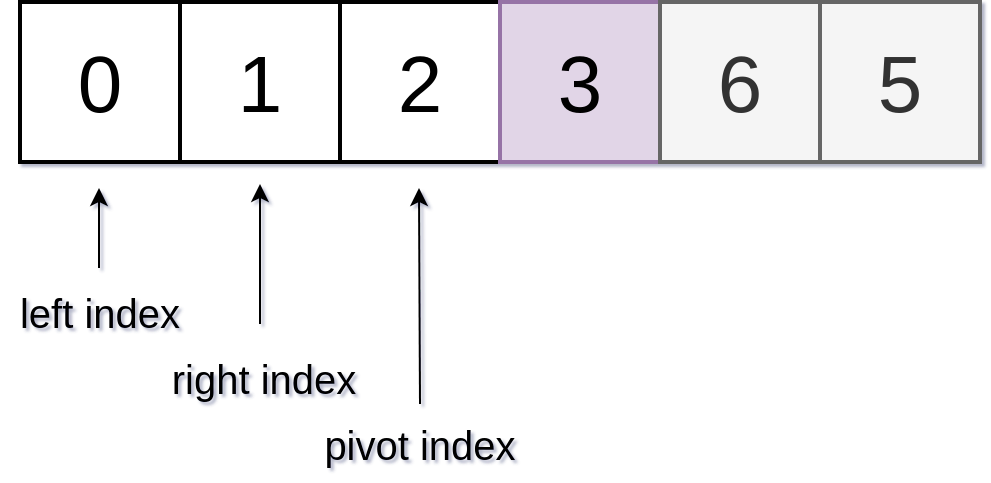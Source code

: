 <mxfile version="21.2.8" type="device" pages="9">
  <diagram name="Page-1" id="-rDg5QQmsPyUOmkQ-tvM">
    <mxGraphModel dx="1221" dy="725" grid="0" gridSize="10" guides="1" tooltips="1" connect="1" arrows="1" fold="1" page="0" pageScale="1" pageWidth="827" pageHeight="1169" background="#ffffff" math="0" shadow="1">
      <root>
        <mxCell id="0" />
        <mxCell id="1" parent="0" />
        <mxCell id="SQr2vhlfjh-zUIq2BoOA-1" value="&lt;font style=&quot;font-size: 40px;&quot;&gt;0&lt;/font&gt;" style="whiteSpace=wrap;html=1;aspect=fixed;strokeWidth=2;" vertex="1" parent="1">
          <mxGeometry x="160" y="40" width="80" height="80" as="geometry" />
        </mxCell>
        <mxCell id="SQr2vhlfjh-zUIq2BoOA-2" value="&lt;font style=&quot;font-size: 40px;&quot;&gt;1&lt;/font&gt;" style="whiteSpace=wrap;html=1;aspect=fixed;strokeWidth=2;" vertex="1" parent="1">
          <mxGeometry x="240" y="40" width="80" height="80" as="geometry" />
        </mxCell>
        <mxCell id="SQr2vhlfjh-zUIq2BoOA-3" value="&lt;font style=&quot;font-size: 40px;&quot;&gt;2&lt;/font&gt;" style="whiteSpace=wrap;html=1;aspect=fixed;strokeWidth=2;" vertex="1" parent="1">
          <mxGeometry x="320" y="40" width="80" height="80" as="geometry" />
        </mxCell>
        <mxCell id="SQr2vhlfjh-zUIq2BoOA-4" value="&lt;font style=&quot;font-size: 40px;&quot;&gt;3&lt;/font&gt;" style="whiteSpace=wrap;html=1;aspect=fixed;strokeWidth=2;fillColor=#e1d5e7;strokeColor=#9673a6;" vertex="1" parent="1">
          <mxGeometry x="400" y="40" width="80" height="80" as="geometry" />
        </mxCell>
        <mxCell id="SQr2vhlfjh-zUIq2BoOA-5" value="&lt;font style=&quot;font-size: 40px;&quot;&gt;6&lt;/font&gt;" style="whiteSpace=wrap;html=1;aspect=fixed;strokeWidth=2;fillColor=#f5f5f5;fontColor=#333333;strokeColor=#666666;" vertex="1" parent="1">
          <mxGeometry x="480" y="40" width="80" height="80" as="geometry" />
        </mxCell>
        <mxCell id="SQr2vhlfjh-zUIq2BoOA-7" value="" style="endArrow=classic;html=1;rounded=0;strokeColor=#000000;" edge="1" parent="1">
          <mxGeometry width="50" height="50" relative="1" as="geometry">
            <mxPoint x="199.5" y="173" as="sourcePoint" />
            <mxPoint x="199.5" y="133" as="targetPoint" />
          </mxGeometry>
        </mxCell>
        <mxCell id="SQr2vhlfjh-zUIq2BoOA-8" value="&lt;font style=&quot;font-size: 20px;&quot;&gt;left index&lt;/font&gt;" style="text;html=1;strokeColor=none;fillColor=none;align=center;verticalAlign=middle;whiteSpace=wrap;rounded=0;strokeWidth=0;" vertex="1" parent="1">
          <mxGeometry x="150" y="180" width="100" height="30" as="geometry" />
        </mxCell>
        <mxCell id="SQr2vhlfjh-zUIq2BoOA-15" value="&lt;font style=&quot;font-size: 40px;&quot;&gt;5&lt;/font&gt;" style="whiteSpace=wrap;html=1;aspect=fixed;strokeWidth=2;fillColor=#f5f5f5;fontColor=#333333;strokeColor=#666666;" vertex="1" parent="1">
          <mxGeometry x="560" y="40" width="80" height="80" as="geometry" />
        </mxCell>
        <mxCell id="SQr2vhlfjh-zUIq2BoOA-18" value="" style="endArrow=classic;html=1;rounded=0;strokeColor=#000000;" edge="1" parent="1">
          <mxGeometry width="50" height="50" relative="1" as="geometry">
            <mxPoint x="360" y="241" as="sourcePoint" />
            <mxPoint x="359.5" y="133" as="targetPoint" />
          </mxGeometry>
        </mxCell>
        <mxCell id="SQr2vhlfjh-zUIq2BoOA-19" value="&lt;font style=&quot;font-size: 20px;&quot;&gt;pivot index&lt;/font&gt;" style="text;html=1;strokeColor=none;fillColor=none;align=center;verticalAlign=middle;whiteSpace=wrap;rounded=0;strokeWidth=0;" vertex="1" parent="1">
          <mxGeometry x="310" y="246" width="100" height="30" as="geometry" />
        </mxCell>
        <mxCell id="SQr2vhlfjh-zUIq2BoOA-20" value="" style="endArrow=classic;html=1;rounded=0;strokeColor=#000000;" edge="1" parent="1">
          <mxGeometry width="50" height="50" relative="1" as="geometry">
            <mxPoint x="280" y="201" as="sourcePoint" />
            <mxPoint x="280" y="131" as="targetPoint" />
          </mxGeometry>
        </mxCell>
        <mxCell id="SQr2vhlfjh-zUIq2BoOA-21" value="&lt;font style=&quot;font-size: 20px;&quot;&gt;right index&lt;/font&gt;" style="text;html=1;strokeColor=none;fillColor=none;align=center;verticalAlign=middle;whiteSpace=wrap;rounded=0;strokeWidth=0;" vertex="1" parent="1">
          <mxGeometry x="232" y="213" width="100" height="30" as="geometry" />
        </mxCell>
      </root>
    </mxGraphModel>
  </diagram>
  <diagram id="9xmVzFEmIpRb8Fu-5laX" name="Page-2">
    <mxGraphModel dx="821" dy="725" grid="0" gridSize="10" guides="1" tooltips="1" connect="1" arrows="1" fold="1" page="0" pageScale="1" pageWidth="827" pageHeight="1169" math="0" shadow="0">
      <root>
        <mxCell id="0" />
        <mxCell id="1" parent="0" />
        <mxCell id="1CfiziOxMAKr9xstee6A-1" value="&lt;font style=&quot;font-size: 40px;&quot;&gt;0&lt;/font&gt;" style="whiteSpace=wrap;html=1;aspect=fixed;strokeWidth=2;" vertex="1" parent="1">
          <mxGeometry x="551" y="329" width="80" height="80" as="geometry" />
        </mxCell>
        <mxCell id="1CfiziOxMAKr9xstee6A-2" value="&lt;font style=&quot;font-size: 40px;&quot;&gt;1&lt;/font&gt;" style="whiteSpace=wrap;html=1;aspect=fixed;strokeWidth=2;" vertex="1" parent="1">
          <mxGeometry x="631" y="329" width="80" height="80" as="geometry" />
        </mxCell>
        <mxCell id="1CfiziOxMAKr9xstee6A-3" value="&lt;font style=&quot;font-size: 40px;&quot;&gt;2&lt;/font&gt;" style="whiteSpace=wrap;html=1;aspect=fixed;strokeWidth=2;" vertex="1" parent="1">
          <mxGeometry x="711" y="329" width="80" height="80" as="geometry" />
        </mxCell>
        <mxCell id="1CfiziOxMAKr9xstee6A-4" value="&lt;font style=&quot;font-size: 40px;&quot;&gt;3&lt;/font&gt;" style="whiteSpace=wrap;html=1;aspect=fixed;strokeWidth=2;fillColor=#e1d5e7;strokeColor=#9673a6;" vertex="1" parent="1">
          <mxGeometry x="791" y="329" width="80" height="80" as="geometry" />
        </mxCell>
        <mxCell id="1CfiziOxMAKr9xstee6A-5" value="&lt;font style=&quot;font-size: 40px;&quot;&gt;6&lt;/font&gt;" style="whiteSpace=wrap;html=1;aspect=fixed;strokeWidth=2;fillColor=#f5f5f5;fontColor=#333333;strokeColor=#666666;" vertex="1" parent="1">
          <mxGeometry x="871" y="329" width="80" height="80" as="geometry" />
        </mxCell>
        <mxCell id="1CfiziOxMAKr9xstee6A-6" value="" style="endArrow=classic;html=1;rounded=0;strokeColor=#000000;" edge="1" parent="1">
          <mxGeometry width="50" height="50" relative="1" as="geometry">
            <mxPoint x="647" y="459" as="sourcePoint" />
            <mxPoint x="647" y="419" as="targetPoint" />
          </mxGeometry>
        </mxCell>
        <mxCell id="1CfiziOxMAKr9xstee6A-7" value="&lt;font style=&quot;font-size: 20px;&quot;&gt;left index&lt;/font&gt;" style="text;html=1;strokeColor=none;fillColor=none;align=center;verticalAlign=middle;whiteSpace=wrap;rounded=0;strokeWidth=0;" vertex="1" parent="1">
          <mxGeometry x="596" y="466" width="100" height="30" as="geometry" />
        </mxCell>
        <mxCell id="1CfiziOxMAKr9xstee6A-8" value="&lt;font style=&quot;font-size: 40px;&quot;&gt;5&lt;/font&gt;" style="whiteSpace=wrap;html=1;aspect=fixed;strokeWidth=2;fillColor=#f5f5f5;fontColor=#333333;strokeColor=#666666;" vertex="1" parent="1">
          <mxGeometry x="951" y="329" width="80" height="80" as="geometry" />
        </mxCell>
        <mxCell id="1CfiziOxMAKr9xstee6A-9" value="" style="endArrow=classic;html=1;rounded=0;strokeColor=#000000;" edge="1" parent="1">
          <mxGeometry width="50" height="50" relative="1" as="geometry">
            <mxPoint x="751" y="530" as="sourcePoint" />
            <mxPoint x="750.5" y="422" as="targetPoint" />
          </mxGeometry>
        </mxCell>
        <mxCell id="1CfiziOxMAKr9xstee6A-10" value="&lt;font style=&quot;font-size: 20px;&quot;&gt;pivot index&lt;/font&gt;" style="text;html=1;strokeColor=none;fillColor=none;align=center;verticalAlign=middle;whiteSpace=wrap;rounded=0;strokeWidth=0;" vertex="1" parent="1">
          <mxGeometry x="701" y="535" width="100" height="30" as="geometry" />
        </mxCell>
        <mxCell id="1CfiziOxMAKr9xstee6A-11" value="" style="endArrow=classic;html=1;rounded=0;strokeColor=#000000;" edge="1" parent="1">
          <mxGeometry width="50" height="50" relative="1" as="geometry">
            <mxPoint x="697" y="488" as="sourcePoint" />
            <mxPoint x="697" y="418" as="targetPoint" />
          </mxGeometry>
        </mxCell>
        <mxCell id="1CfiziOxMAKr9xstee6A-12" value="&lt;font style=&quot;font-size: 20px;&quot;&gt;right index&lt;/font&gt;" style="text;html=1;strokeColor=none;fillColor=none;align=center;verticalAlign=middle;whiteSpace=wrap;rounded=0;strokeWidth=0;" vertex="1" parent="1">
          <mxGeometry x="652" y="496" width="100" height="30" as="geometry" />
        </mxCell>
      </root>
    </mxGraphModel>
  </diagram>
  <diagram name="Page-3" id="zFsXbmfDm2ugLCHJMSu0">
    <mxGraphModel dx="821" dy="725" grid="0" gridSize="10" guides="1" tooltips="1" connect="1" arrows="1" fold="1" page="0" pageScale="1" pageWidth="827" pageHeight="1169" math="0" shadow="0">
      <root>
        <mxCell id="8vwaOcppap55uPeC6P-n-0" />
        <mxCell id="8vwaOcppap55uPeC6P-n-1" parent="8vwaOcppap55uPeC6P-n-0" />
        <mxCell id="8vwaOcppap55uPeC6P-n-2" value="&lt;font style=&quot;font-size: 40px;&quot;&gt;0&lt;/font&gt;" style="whiteSpace=wrap;html=1;aspect=fixed;strokeWidth=2;" vertex="1" parent="8vwaOcppap55uPeC6P-n-1">
          <mxGeometry x="551" y="329" width="80" height="80" as="geometry" />
        </mxCell>
        <mxCell id="8vwaOcppap55uPeC6P-n-3" value="&lt;font style=&quot;font-size: 40px;&quot;&gt;1&lt;/font&gt;" style="whiteSpace=wrap;html=1;aspect=fixed;strokeWidth=2;" vertex="1" parent="8vwaOcppap55uPeC6P-n-1">
          <mxGeometry x="631" y="329" width="80" height="80" as="geometry" />
        </mxCell>
        <mxCell id="8vwaOcppap55uPeC6P-n-4" value="&lt;font style=&quot;font-size: 40px;&quot;&gt;2&lt;/font&gt;" style="whiteSpace=wrap;html=1;aspect=fixed;strokeWidth=2;" vertex="1" parent="8vwaOcppap55uPeC6P-n-1">
          <mxGeometry x="711" y="329" width="80" height="80" as="geometry" />
        </mxCell>
        <mxCell id="8vwaOcppap55uPeC6P-n-5" value="&lt;font style=&quot;font-size: 40px;&quot;&gt;3&lt;/font&gt;" style="whiteSpace=wrap;html=1;aspect=fixed;strokeWidth=2;fillColor=#e1d5e7;strokeColor=#9673a6;" vertex="1" parent="8vwaOcppap55uPeC6P-n-1">
          <mxGeometry x="791" y="329" width="80" height="80" as="geometry" />
        </mxCell>
        <mxCell id="8vwaOcppap55uPeC6P-n-6" value="&lt;font style=&quot;font-size: 40px;&quot;&gt;6&lt;/font&gt;" style="whiteSpace=wrap;html=1;aspect=fixed;strokeWidth=2;fillColor=#f5f5f5;fontColor=#333333;strokeColor=#666666;" vertex="1" parent="8vwaOcppap55uPeC6P-n-1">
          <mxGeometry x="871" y="329" width="80" height="80" as="geometry" />
        </mxCell>
        <mxCell id="8vwaOcppap55uPeC6P-n-7" value="" style="endArrow=classic;html=1;rounded=0;strokeColor=#000000;" edge="1" parent="8vwaOcppap55uPeC6P-n-1">
          <mxGeometry width="50" height="50" relative="1" as="geometry">
            <mxPoint x="726" y="464" as="sourcePoint" />
            <mxPoint x="726" y="424" as="targetPoint" />
          </mxGeometry>
        </mxCell>
        <mxCell id="8vwaOcppap55uPeC6P-n-8" value="&lt;font style=&quot;font-size: 20px;&quot;&gt;left index&lt;/font&gt;" style="text;html=1;strokeColor=none;fillColor=none;align=center;verticalAlign=middle;whiteSpace=wrap;rounded=0;strokeWidth=0;" vertex="1" parent="8vwaOcppap55uPeC6P-n-1">
          <mxGeometry x="677" y="463" width="100" height="30" as="geometry" />
        </mxCell>
        <mxCell id="8vwaOcppap55uPeC6P-n-9" value="&lt;font style=&quot;font-size: 40px;&quot;&gt;5&lt;/font&gt;" style="whiteSpace=wrap;html=1;aspect=fixed;strokeWidth=2;fillColor=#f5f5f5;fontColor=#333333;strokeColor=#666666;" vertex="1" parent="8vwaOcppap55uPeC6P-n-1">
          <mxGeometry x="951" y="329" width="80" height="80" as="geometry" />
        </mxCell>
        <mxCell id="8vwaOcppap55uPeC6P-n-10" value="" style="endArrow=classic;html=1;rounded=0;strokeColor=#000000;" edge="1" parent="8vwaOcppap55uPeC6P-n-1">
          <mxGeometry width="50" height="50" relative="1" as="geometry">
            <mxPoint x="772.5" y="531" as="sourcePoint" />
            <mxPoint x="772" y="423" as="targetPoint" />
          </mxGeometry>
        </mxCell>
        <mxCell id="8vwaOcppap55uPeC6P-n-11" value="&lt;font style=&quot;font-size: 20px;&quot;&gt;pivot index&lt;/font&gt;" style="text;html=1;strokeColor=none;fillColor=none;align=center;verticalAlign=middle;whiteSpace=wrap;rounded=0;strokeWidth=0;" vertex="1" parent="8vwaOcppap55uPeC6P-n-1">
          <mxGeometry x="726" y="531" width="100" height="30" as="geometry" />
        </mxCell>
        <mxCell id="8vwaOcppap55uPeC6P-n-12" value="" style="endArrow=classic;html=1;rounded=0;strokeColor=#000000;" edge="1" parent="8vwaOcppap55uPeC6P-n-1">
          <mxGeometry width="50" height="50" relative="1" as="geometry">
            <mxPoint x="671" y="493" as="sourcePoint" />
            <mxPoint x="671" y="423" as="targetPoint" />
          </mxGeometry>
        </mxCell>
        <mxCell id="8vwaOcppap55uPeC6P-n-13" value="&lt;font style=&quot;font-size: 20px;&quot;&gt;right index&lt;/font&gt;" style="text;html=1;strokeColor=none;fillColor=none;align=center;verticalAlign=middle;whiteSpace=wrap;rounded=0;strokeWidth=0;" vertex="1" parent="8vwaOcppap55uPeC6P-n-1">
          <mxGeometry x="626" y="501" width="100" height="30" as="geometry" />
        </mxCell>
      </root>
    </mxGraphModel>
  </diagram>
  <diagram name="Page-4" id="yVbwYwI4rzb_gCyOjO6O">
    <mxGraphModel dx="821" dy="725" grid="0" gridSize="10" guides="1" tooltips="1" connect="1" arrows="1" fold="1" page="0" pageScale="1" pageWidth="827" pageHeight="1169" math="0" shadow="0">
      <root>
        <mxCell id="k7Uu3u5jT4IlN7qzOmLL-0" />
        <mxCell id="k7Uu3u5jT4IlN7qzOmLL-1" parent="k7Uu3u5jT4IlN7qzOmLL-0" />
        <mxCell id="k7Uu3u5jT4IlN7qzOmLL-2" value="&lt;font style=&quot;font-size: 40px;&quot;&gt;0&lt;/font&gt;" style="whiteSpace=wrap;html=1;aspect=fixed;strokeWidth=2;" vertex="1" parent="k7Uu3u5jT4IlN7qzOmLL-1">
          <mxGeometry x="551" y="329" width="80" height="80" as="geometry" />
        </mxCell>
        <mxCell id="k7Uu3u5jT4IlN7qzOmLL-3" value="&lt;font style=&quot;font-size: 40px;&quot;&gt;1&lt;/font&gt;" style="whiteSpace=wrap;html=1;aspect=fixed;strokeWidth=2;" vertex="1" parent="k7Uu3u5jT4IlN7qzOmLL-1">
          <mxGeometry x="631" y="329" width="80" height="80" as="geometry" />
        </mxCell>
        <mxCell id="k7Uu3u5jT4IlN7qzOmLL-4" value="&lt;font style=&quot;font-size: 40px;&quot;&gt;2&lt;/font&gt;" style="whiteSpace=wrap;html=1;aspect=fixed;strokeWidth=2;fillColor=#e1d5e7;strokeColor=#9673a6;" vertex="1" parent="k7Uu3u5jT4IlN7qzOmLL-1">
          <mxGeometry x="711" y="329" width="80" height="80" as="geometry" />
        </mxCell>
        <mxCell id="k7Uu3u5jT4IlN7qzOmLL-5" value="&lt;font style=&quot;font-size: 40px;&quot;&gt;3&lt;/font&gt;" style="whiteSpace=wrap;html=1;aspect=fixed;strokeWidth=2;fillColor=#e1d5e7;strokeColor=#9673a6;" vertex="1" parent="k7Uu3u5jT4IlN7qzOmLL-1">
          <mxGeometry x="791" y="329" width="80" height="80" as="geometry" />
        </mxCell>
        <mxCell id="k7Uu3u5jT4IlN7qzOmLL-6" value="&lt;font style=&quot;font-size: 40px;&quot;&gt;6&lt;/font&gt;" style="whiteSpace=wrap;html=1;aspect=fixed;strokeWidth=2;fillColor=#f5f5f5;fontColor=#333333;strokeColor=#666666;" vertex="1" parent="k7Uu3u5jT4IlN7qzOmLL-1">
          <mxGeometry x="871" y="329" width="80" height="80" as="geometry" />
        </mxCell>
        <mxCell id="k7Uu3u5jT4IlN7qzOmLL-7" value="" style="endArrow=classic;html=1;rounded=0;strokeColor=#000000;" edge="1" parent="k7Uu3u5jT4IlN7qzOmLL-1">
          <mxGeometry width="50" height="50" relative="1" as="geometry">
            <mxPoint x="726" y="464" as="sourcePoint" />
            <mxPoint x="726" y="424" as="targetPoint" />
          </mxGeometry>
        </mxCell>
        <mxCell id="k7Uu3u5jT4IlN7qzOmLL-8" value="&lt;font style=&quot;font-size: 20px;&quot;&gt;left index&lt;/font&gt;" style="text;html=1;strokeColor=none;fillColor=none;align=center;verticalAlign=middle;whiteSpace=wrap;rounded=0;strokeWidth=0;" vertex="1" parent="k7Uu3u5jT4IlN7qzOmLL-1">
          <mxGeometry x="677" y="463" width="100" height="30" as="geometry" />
        </mxCell>
        <mxCell id="k7Uu3u5jT4IlN7qzOmLL-9" value="&lt;font style=&quot;font-size: 40px;&quot;&gt;5&lt;/font&gt;" style="whiteSpace=wrap;html=1;aspect=fixed;strokeWidth=2;fillColor=#f5f5f5;fontColor=#333333;strokeColor=#666666;" vertex="1" parent="k7Uu3u5jT4IlN7qzOmLL-1">
          <mxGeometry x="951" y="329" width="80" height="80" as="geometry" />
        </mxCell>
        <mxCell id="k7Uu3u5jT4IlN7qzOmLL-10" value="" style="endArrow=classic;html=1;rounded=0;strokeColor=#000000;" edge="1" parent="k7Uu3u5jT4IlN7qzOmLL-1">
          <mxGeometry width="50" height="50" relative="1" as="geometry">
            <mxPoint x="772.5" y="531" as="sourcePoint" />
            <mxPoint x="772" y="423" as="targetPoint" />
          </mxGeometry>
        </mxCell>
        <mxCell id="k7Uu3u5jT4IlN7qzOmLL-11" value="&lt;font style=&quot;font-size: 20px;&quot;&gt;pivot index&lt;/font&gt;" style="text;html=1;strokeColor=none;fillColor=none;align=center;verticalAlign=middle;whiteSpace=wrap;rounded=0;strokeWidth=0;" vertex="1" parent="k7Uu3u5jT4IlN7qzOmLL-1">
          <mxGeometry x="726" y="531" width="100" height="30" as="geometry" />
        </mxCell>
        <mxCell id="k7Uu3u5jT4IlN7qzOmLL-12" value="" style="endArrow=classic;html=1;rounded=0;strokeColor=#000000;" edge="1" parent="k7Uu3u5jT4IlN7qzOmLL-1">
          <mxGeometry width="50" height="50" relative="1" as="geometry">
            <mxPoint x="671" y="493" as="sourcePoint" />
            <mxPoint x="671" y="423" as="targetPoint" />
          </mxGeometry>
        </mxCell>
        <mxCell id="k7Uu3u5jT4IlN7qzOmLL-13" value="&lt;font style=&quot;font-size: 20px;&quot;&gt;right index&lt;/font&gt;" style="text;html=1;strokeColor=none;fillColor=none;align=center;verticalAlign=middle;whiteSpace=wrap;rounded=0;strokeWidth=0;" vertex="1" parent="k7Uu3u5jT4IlN7qzOmLL-1">
          <mxGeometry x="626" y="501" width="100" height="30" as="geometry" />
        </mxCell>
      </root>
    </mxGraphModel>
  </diagram>
  <diagram name="Page-5" id="biqwr6hp_JW47xhimlUC">
    <mxGraphModel dx="821" dy="725" grid="0" gridSize="10" guides="1" tooltips="1" connect="1" arrows="1" fold="1" page="0" pageScale="1" pageWidth="827" pageHeight="1169" math="0" shadow="0">
      <root>
        <mxCell id="gYgdNSHfpV6GpfPB4paN-0" />
        <mxCell id="gYgdNSHfpV6GpfPB4paN-1" parent="gYgdNSHfpV6GpfPB4paN-0" />
        <mxCell id="gYgdNSHfpV6GpfPB4paN-2" value="&lt;font style=&quot;font-size: 40px;&quot;&gt;0&lt;/font&gt;" style="whiteSpace=wrap;html=1;aspect=fixed;strokeWidth=2;" vertex="1" parent="gYgdNSHfpV6GpfPB4paN-1">
          <mxGeometry x="551" y="329" width="80" height="80" as="geometry" />
        </mxCell>
        <mxCell id="gYgdNSHfpV6GpfPB4paN-3" value="&lt;font style=&quot;font-size: 40px;&quot;&gt;1&lt;/font&gt;" style="whiteSpace=wrap;html=1;aspect=fixed;strokeWidth=2;" vertex="1" parent="gYgdNSHfpV6GpfPB4paN-1">
          <mxGeometry x="631" y="329" width="80" height="80" as="geometry" />
        </mxCell>
        <mxCell id="gYgdNSHfpV6GpfPB4paN-4" value="&lt;font style=&quot;font-size: 40px;&quot;&gt;2&lt;/font&gt;" style="whiteSpace=wrap;html=1;aspect=fixed;strokeWidth=2;fillColor=#e1d5e7;strokeColor=#9673a6;" vertex="1" parent="gYgdNSHfpV6GpfPB4paN-1">
          <mxGeometry x="711" y="329" width="80" height="80" as="geometry" />
        </mxCell>
        <mxCell id="gYgdNSHfpV6GpfPB4paN-5" value="&lt;font style=&quot;font-size: 40px;&quot;&gt;3&lt;/font&gt;" style="whiteSpace=wrap;html=1;aspect=fixed;strokeWidth=2;fillColor=#e1d5e7;strokeColor=#9673a6;" vertex="1" parent="gYgdNSHfpV6GpfPB4paN-1">
          <mxGeometry x="791" y="329" width="80" height="80" as="geometry" />
        </mxCell>
        <mxCell id="gYgdNSHfpV6GpfPB4paN-6" value="&lt;font style=&quot;font-size: 40px;&quot;&gt;6&lt;/font&gt;" style="whiteSpace=wrap;html=1;aspect=fixed;strokeWidth=2;fillColor=#f5f5f5;fontColor=#333333;strokeColor=#666666;" vertex="1" parent="gYgdNSHfpV6GpfPB4paN-1">
          <mxGeometry x="871" y="329" width="80" height="80" as="geometry" />
        </mxCell>
        <mxCell id="gYgdNSHfpV6GpfPB4paN-7" value="" style="endArrow=classic;html=1;rounded=0;strokeColor=#000000;" edge="1" parent="gYgdNSHfpV6GpfPB4paN-1">
          <mxGeometry width="50" height="50" relative="1" as="geometry">
            <mxPoint x="570" y="460" as="sourcePoint" />
            <mxPoint x="570" y="420" as="targetPoint" />
          </mxGeometry>
        </mxCell>
        <mxCell id="gYgdNSHfpV6GpfPB4paN-8" value="&lt;font style=&quot;font-size: 20px;&quot;&gt;left index&lt;/font&gt;" style="text;html=1;strokeColor=none;fillColor=none;align=center;verticalAlign=middle;whiteSpace=wrap;rounded=0;strokeWidth=0;" vertex="1" parent="gYgdNSHfpV6GpfPB4paN-1">
          <mxGeometry x="504" y="459" width="100" height="30" as="geometry" />
        </mxCell>
        <mxCell id="gYgdNSHfpV6GpfPB4paN-9" value="&lt;font style=&quot;font-size: 40px;&quot;&gt;5&lt;/font&gt;" style="whiteSpace=wrap;html=1;aspect=fixed;strokeWidth=2;fillColor=#f5f5f5;fontColor=#333333;strokeColor=#666666;" vertex="1" parent="gYgdNSHfpV6GpfPB4paN-1">
          <mxGeometry x="951" y="329" width="80" height="80" as="geometry" />
        </mxCell>
        <mxCell id="gYgdNSHfpV6GpfPB4paN-10" value="" style="endArrow=classic;html=1;rounded=0;strokeColor=#000000;" edge="1" parent="gYgdNSHfpV6GpfPB4paN-1">
          <mxGeometry width="50" height="50" relative="1" as="geometry">
            <mxPoint x="671" y="532" as="sourcePoint" />
            <mxPoint x="670.5" y="424" as="targetPoint" />
          </mxGeometry>
        </mxCell>
        <mxCell id="gYgdNSHfpV6GpfPB4paN-11" value="&lt;font style=&quot;font-size: 20px;&quot;&gt;pivot index&lt;/font&gt;" style="text;html=1;strokeColor=none;fillColor=none;align=center;verticalAlign=middle;whiteSpace=wrap;rounded=0;strokeWidth=0;" vertex="1" parent="gYgdNSHfpV6GpfPB4paN-1">
          <mxGeometry x="621" y="531" width="100" height="30" as="geometry" />
        </mxCell>
        <mxCell id="gYgdNSHfpV6GpfPB4paN-12" value="" style="endArrow=classic;html=1;rounded=0;strokeColor=#000000;" edge="1" parent="gYgdNSHfpV6GpfPB4paN-1">
          <mxGeometry width="50" height="50" relative="1" as="geometry">
            <mxPoint x="611" y="489" as="sourcePoint" />
            <mxPoint x="611" y="419" as="targetPoint" />
          </mxGeometry>
        </mxCell>
        <mxCell id="gYgdNSHfpV6GpfPB4paN-13" value="&lt;font style=&quot;font-size: 20px;&quot;&gt;right index&lt;/font&gt;" style="text;html=1;strokeColor=none;fillColor=none;align=center;verticalAlign=middle;whiteSpace=wrap;rounded=0;strokeWidth=0;" vertex="1" parent="gYgdNSHfpV6GpfPB4paN-1">
          <mxGeometry x="546" y="489" width="100" height="30" as="geometry" />
        </mxCell>
      </root>
    </mxGraphModel>
  </diagram>
  <diagram name="Page-6" id="OKwUw9IK0Vk45hdsZio4">
    <mxGraphModel dx="821" dy="725" grid="0" gridSize="10" guides="1" tooltips="1" connect="1" arrows="1" fold="1" page="0" pageScale="1" pageWidth="827" pageHeight="1169" math="0" shadow="0">
      <root>
        <mxCell id="1qWxzU3vMm6Q-pXZRj2a-0" />
        <mxCell id="1qWxzU3vMm6Q-pXZRj2a-1" parent="1qWxzU3vMm6Q-pXZRj2a-0" />
        <mxCell id="1qWxzU3vMm6Q-pXZRj2a-2" value="&lt;font style=&quot;font-size: 40px;&quot;&gt;0&lt;/font&gt;" style="whiteSpace=wrap;html=1;aspect=fixed;strokeWidth=2;" vertex="1" parent="1qWxzU3vMm6Q-pXZRj2a-1">
          <mxGeometry x="551" y="329" width="80" height="80" as="geometry" />
        </mxCell>
        <mxCell id="1qWxzU3vMm6Q-pXZRj2a-3" value="&lt;font style=&quot;font-size: 40px;&quot;&gt;1&lt;/font&gt;" style="whiteSpace=wrap;html=1;aspect=fixed;strokeWidth=2;" vertex="1" parent="1qWxzU3vMm6Q-pXZRj2a-1">
          <mxGeometry x="631" y="329" width="80" height="80" as="geometry" />
        </mxCell>
        <mxCell id="1qWxzU3vMm6Q-pXZRj2a-4" value="&lt;font style=&quot;font-size: 40px;&quot;&gt;2&lt;/font&gt;" style="whiteSpace=wrap;html=1;aspect=fixed;strokeWidth=2;fillColor=#e1d5e7;strokeColor=#9673a6;" vertex="1" parent="1qWxzU3vMm6Q-pXZRj2a-1">
          <mxGeometry x="711" y="329" width="80" height="80" as="geometry" />
        </mxCell>
        <mxCell id="1qWxzU3vMm6Q-pXZRj2a-5" value="&lt;font style=&quot;font-size: 40px;&quot;&gt;3&lt;/font&gt;" style="whiteSpace=wrap;html=1;aspect=fixed;strokeWidth=2;fillColor=#e1d5e7;strokeColor=#9673a6;" vertex="1" parent="1qWxzU3vMm6Q-pXZRj2a-1">
          <mxGeometry x="791" y="329" width="80" height="80" as="geometry" />
        </mxCell>
        <mxCell id="1qWxzU3vMm6Q-pXZRj2a-6" value="&lt;font style=&quot;font-size: 40px;&quot;&gt;6&lt;/font&gt;" style="whiteSpace=wrap;html=1;aspect=fixed;strokeWidth=2;fillColor=#f5f5f5;fontColor=#333333;strokeColor=#666666;" vertex="1" parent="1qWxzU3vMm6Q-pXZRj2a-1">
          <mxGeometry x="871" y="329" width="80" height="80" as="geometry" />
        </mxCell>
        <mxCell id="1qWxzU3vMm6Q-pXZRj2a-7" value="" style="endArrow=classic;html=1;rounded=0;strokeColor=#000000;" edge="1" parent="1qWxzU3vMm6Q-pXZRj2a-1">
          <mxGeometry width="50" height="50" relative="1" as="geometry">
            <mxPoint x="644" y="461" as="sourcePoint" />
            <mxPoint x="644" y="421" as="targetPoint" />
          </mxGeometry>
        </mxCell>
        <mxCell id="1qWxzU3vMm6Q-pXZRj2a-8" value="&lt;font style=&quot;font-size: 20px;&quot;&gt;left index&lt;/font&gt;" style="text;html=1;strokeColor=none;fillColor=none;align=center;verticalAlign=middle;whiteSpace=wrap;rounded=0;strokeWidth=0;" vertex="1" parent="1qWxzU3vMm6Q-pXZRj2a-1">
          <mxGeometry x="590" y="462" width="100" height="30" as="geometry" />
        </mxCell>
        <mxCell id="1qWxzU3vMm6Q-pXZRj2a-9" value="&lt;font style=&quot;font-size: 40px;&quot;&gt;5&lt;/font&gt;" style="whiteSpace=wrap;html=1;aspect=fixed;strokeWidth=2;fillColor=#f5f5f5;fontColor=#333333;strokeColor=#666666;" vertex="1" parent="1qWxzU3vMm6Q-pXZRj2a-1">
          <mxGeometry x="951" y="329" width="80" height="80" as="geometry" />
        </mxCell>
        <mxCell id="1qWxzU3vMm6Q-pXZRj2a-10" value="" style="endArrow=classic;html=1;rounded=0;strokeColor=#000000;" edge="1" parent="1qWxzU3vMm6Q-pXZRj2a-1">
          <mxGeometry width="50" height="50" relative="1" as="geometry">
            <mxPoint x="698" y="528" as="sourcePoint" />
            <mxPoint x="697.5" y="420" as="targetPoint" />
          </mxGeometry>
        </mxCell>
        <mxCell id="1qWxzU3vMm6Q-pXZRj2a-11" value="&lt;font style=&quot;font-size: 20px;&quot;&gt;pivot index&lt;/font&gt;" style="text;html=1;strokeColor=none;fillColor=none;align=center;verticalAlign=middle;whiteSpace=wrap;rounded=0;strokeWidth=0;" vertex="1" parent="1qWxzU3vMm6Q-pXZRj2a-1">
          <mxGeometry x="648" y="527" width="100" height="30" as="geometry" />
        </mxCell>
        <mxCell id="1qWxzU3vMm6Q-pXZRj2a-12" value="" style="endArrow=classic;html=1;rounded=0;strokeColor=#000000;" edge="1" parent="1qWxzU3vMm6Q-pXZRj2a-1">
          <mxGeometry width="50" height="50" relative="1" as="geometry">
            <mxPoint x="584" y="489" as="sourcePoint" />
            <mxPoint x="584" y="419" as="targetPoint" />
          </mxGeometry>
        </mxCell>
        <mxCell id="1qWxzU3vMm6Q-pXZRj2a-13" value="&lt;font style=&quot;font-size: 20px;&quot;&gt;right index&lt;/font&gt;" style="text;html=1;strokeColor=none;fillColor=none;align=center;verticalAlign=middle;whiteSpace=wrap;rounded=0;strokeWidth=0;" vertex="1" parent="1qWxzU3vMm6Q-pXZRj2a-1">
          <mxGeometry x="533" y="490" width="100" height="30" as="geometry" />
        </mxCell>
      </root>
    </mxGraphModel>
  </diagram>
  <diagram name="Page-7" id="_E7Xj-b5xqbYtyx-w-QG">
    <mxGraphModel dx="821" dy="725" grid="0" gridSize="10" guides="1" tooltips="1" connect="1" arrows="1" fold="1" page="0" pageScale="1" pageWidth="827" pageHeight="1169" math="0" shadow="0">
      <root>
        <mxCell id="QGJgMuKS4nwXCkR7N7ze-0" />
        <mxCell id="QGJgMuKS4nwXCkR7N7ze-1" parent="QGJgMuKS4nwXCkR7N7ze-0" />
        <mxCell id="QGJgMuKS4nwXCkR7N7ze-2" value="&lt;font style=&quot;font-size: 40px;&quot;&gt;0&lt;/font&gt;" style="whiteSpace=wrap;html=1;aspect=fixed;strokeWidth=2;" vertex="1" parent="QGJgMuKS4nwXCkR7N7ze-1">
          <mxGeometry x="551" y="329" width="80" height="80" as="geometry" />
        </mxCell>
        <mxCell id="QGJgMuKS4nwXCkR7N7ze-3" value="&lt;font style=&quot;font-size: 40px;&quot;&gt;1&lt;/font&gt;" style="whiteSpace=wrap;html=1;aspect=fixed;strokeWidth=2;fillColor=#e1d5e7;strokeColor=#9673a6;" vertex="1" parent="QGJgMuKS4nwXCkR7N7ze-1">
          <mxGeometry x="631" y="329" width="80" height="80" as="geometry" />
        </mxCell>
        <mxCell id="QGJgMuKS4nwXCkR7N7ze-4" value="&lt;font style=&quot;font-size: 40px;&quot;&gt;2&lt;/font&gt;" style="whiteSpace=wrap;html=1;aspect=fixed;strokeWidth=2;fillColor=#e1d5e7;strokeColor=#9673a6;" vertex="1" parent="QGJgMuKS4nwXCkR7N7ze-1">
          <mxGeometry x="711" y="329" width="80" height="80" as="geometry" />
        </mxCell>
        <mxCell id="QGJgMuKS4nwXCkR7N7ze-5" value="&lt;font style=&quot;font-size: 40px;&quot;&gt;3&lt;/font&gt;" style="whiteSpace=wrap;html=1;aspect=fixed;strokeWidth=2;fillColor=#e1d5e7;strokeColor=#9673a6;" vertex="1" parent="QGJgMuKS4nwXCkR7N7ze-1">
          <mxGeometry x="791" y="329" width="80" height="80" as="geometry" />
        </mxCell>
        <mxCell id="QGJgMuKS4nwXCkR7N7ze-6" value="&lt;font style=&quot;font-size: 40px;&quot;&gt;6&lt;/font&gt;" style="whiteSpace=wrap;html=1;aspect=fixed;strokeWidth=2;fillColor=#f5f5f5;fontColor=#333333;strokeColor=#666666;" vertex="1" parent="QGJgMuKS4nwXCkR7N7ze-1">
          <mxGeometry x="871" y="329" width="80" height="80" as="geometry" />
        </mxCell>
        <mxCell id="QGJgMuKS4nwXCkR7N7ze-7" value="" style="endArrow=classic;html=1;rounded=0;strokeColor=#007FFF;" edge="1" parent="QGJgMuKS4nwXCkR7N7ze-1">
          <mxGeometry width="50" height="50" relative="1" as="geometry">
            <mxPoint x="644" y="461" as="sourcePoint" />
            <mxPoint x="644" y="421" as="targetPoint" />
          </mxGeometry>
        </mxCell>
        <mxCell id="QGJgMuKS4nwXCkR7N7ze-8" value="&lt;font color=&quot;#3399ff&quot; style=&quot;font-size: 20px;&quot;&gt;left index&lt;/font&gt;" style="text;html=1;strokeColor=none;fillColor=none;align=center;verticalAlign=middle;whiteSpace=wrap;rounded=0;strokeWidth=0;" vertex="1" parent="QGJgMuKS4nwXCkR7N7ze-1">
          <mxGeometry x="590" y="462" width="100" height="30" as="geometry" />
        </mxCell>
        <mxCell id="QGJgMuKS4nwXCkR7N7ze-9" value="&lt;font style=&quot;font-size: 40px;&quot;&gt;5&lt;/font&gt;" style="whiteSpace=wrap;html=1;aspect=fixed;strokeWidth=2;fillColor=#f5f5f5;fontColor=#333333;strokeColor=#666666;" vertex="1" parent="QGJgMuKS4nwXCkR7N7ze-1">
          <mxGeometry x="951" y="329" width="80" height="80" as="geometry" />
        </mxCell>
        <mxCell id="QGJgMuKS4nwXCkR7N7ze-10" value="" style="endArrow=classic;html=1;rounded=0;strokeColor=#CC0000;" edge="1" parent="QGJgMuKS4nwXCkR7N7ze-1">
          <mxGeometry width="50" height="50" relative="1" as="geometry">
            <mxPoint x="698" y="528" as="sourcePoint" />
            <mxPoint x="697.5" y="420" as="targetPoint" />
          </mxGeometry>
        </mxCell>
        <mxCell id="QGJgMuKS4nwXCkR7N7ze-11" value="&lt;font color=&quot;#cc0000&quot; style=&quot;font-size: 20px;&quot;&gt;pivot index&lt;/font&gt;" style="text;html=1;strokeColor=none;fillColor=none;align=center;verticalAlign=middle;whiteSpace=wrap;rounded=0;strokeWidth=0;" vertex="1" parent="QGJgMuKS4nwXCkR7N7ze-1">
          <mxGeometry x="648" y="527" width="100" height="30" as="geometry" />
        </mxCell>
        <mxCell id="QGJgMuKS4nwXCkR7N7ze-12" value="" style="endArrow=classic;html=1;rounded=0;strokeColor=#7F00FF;" edge="1" parent="QGJgMuKS4nwXCkR7N7ze-1">
          <mxGeometry width="50" height="50" relative="1" as="geometry">
            <mxPoint x="584" y="489" as="sourcePoint" />
            <mxPoint x="584" y="419" as="targetPoint" />
          </mxGeometry>
        </mxCell>
        <mxCell id="QGJgMuKS4nwXCkR7N7ze-13" value="&lt;font color=&quot;#7f00ff&quot; style=&quot;font-size: 20px;&quot;&gt;right index&lt;/font&gt;" style="text;html=1;strokeColor=none;fillColor=none;align=center;verticalAlign=middle;whiteSpace=wrap;rounded=0;strokeWidth=0;" vertex="1" parent="QGJgMuKS4nwXCkR7N7ze-1">
          <mxGeometry x="533" y="490" width="100" height="30" as="geometry" />
        </mxCell>
      </root>
    </mxGraphModel>
  </diagram>
  <diagram name="Page-8" id="1rqX2CjtZVCaxqi_taxa">
    <mxGraphModel dx="821" dy="725" grid="0" gridSize="10" guides="1" tooltips="1" connect="1" arrows="1" fold="1" page="0" pageScale="1" pageWidth="827" pageHeight="1169" math="0" shadow="0">
      <root>
        <mxCell id="05SGiJj9y-Hk3XmaIq81-0" />
        <mxCell id="05SGiJj9y-Hk3XmaIq81-1" parent="05SGiJj9y-Hk3XmaIq81-0" />
        <mxCell id="05SGiJj9y-Hk3XmaIq81-2" value="&lt;font style=&quot;font-size: 40px;&quot;&gt;0&lt;/font&gt;" style="whiteSpace=wrap;html=1;aspect=fixed;strokeWidth=2;" vertex="1" parent="05SGiJj9y-Hk3XmaIq81-1">
          <mxGeometry x="551" y="329" width="80" height="80" as="geometry" />
        </mxCell>
        <mxCell id="05SGiJj9y-Hk3XmaIq81-3" value="&lt;font style=&quot;font-size: 40px;&quot;&gt;1&lt;/font&gt;" style="whiteSpace=wrap;html=1;aspect=fixed;strokeWidth=2;fillColor=#e1d5e7;strokeColor=#9673a6;" vertex="1" parent="05SGiJj9y-Hk3XmaIq81-1">
          <mxGeometry x="631" y="329" width="80" height="80" as="geometry" />
        </mxCell>
        <mxCell id="05SGiJj9y-Hk3XmaIq81-4" value="&lt;font style=&quot;font-size: 40px;&quot;&gt;2&lt;/font&gt;" style="whiteSpace=wrap;html=1;aspect=fixed;strokeWidth=2;fillColor=#e1d5e7;strokeColor=#9673a6;" vertex="1" parent="05SGiJj9y-Hk3XmaIq81-1">
          <mxGeometry x="711" y="329" width="80" height="80" as="geometry" />
        </mxCell>
        <mxCell id="05SGiJj9y-Hk3XmaIq81-5" value="&lt;font style=&quot;font-size: 40px;&quot;&gt;3&lt;/font&gt;" style="whiteSpace=wrap;html=1;aspect=fixed;strokeWidth=2;fillColor=#e1d5e7;strokeColor=#9673a6;" vertex="1" parent="05SGiJj9y-Hk3XmaIq81-1">
          <mxGeometry x="791" y="329" width="80" height="80" as="geometry" />
        </mxCell>
        <mxCell id="05SGiJj9y-Hk3XmaIq81-6" value="&lt;font style=&quot;font-size: 40px;&quot;&gt;6&lt;/font&gt;" style="whiteSpace=wrap;html=1;aspect=fixed;strokeWidth=2;fillColor=#f5f5f5;fontColor=#333333;strokeColor=#666666;" vertex="1" parent="05SGiJj9y-Hk3XmaIq81-1">
          <mxGeometry x="871" y="329" width="80" height="80" as="geometry" />
        </mxCell>
        <mxCell id="05SGiJj9y-Hk3XmaIq81-7" value="" style="endArrow=classic;html=1;rounded=0;strokeColor=#007FFF;" edge="1" parent="05SGiJj9y-Hk3XmaIq81-1">
          <mxGeometry width="50" height="50" relative="1" as="geometry">
            <mxPoint x="563" y="455" as="sourcePoint" />
            <mxPoint x="563" y="415" as="targetPoint" />
          </mxGeometry>
        </mxCell>
        <mxCell id="05SGiJj9y-Hk3XmaIq81-8" value="&lt;font color=&quot;#3399ff&quot; style=&quot;font-size: 20px;&quot;&gt;left index&lt;/font&gt;" style="text;html=1;strokeColor=none;fillColor=none;align=center;verticalAlign=middle;whiteSpace=wrap;rounded=0;strokeWidth=0;" vertex="1" parent="05SGiJj9y-Hk3XmaIq81-1">
          <mxGeometry x="484" y="455" width="100" height="30" as="geometry" />
        </mxCell>
        <mxCell id="05SGiJj9y-Hk3XmaIq81-9" value="&lt;font style=&quot;font-size: 40px;&quot;&gt;5&lt;/font&gt;" style="whiteSpace=wrap;html=1;aspect=fixed;strokeWidth=2;fillColor=#f5f5f5;fontColor=#333333;strokeColor=#666666;" vertex="1" parent="05SGiJj9y-Hk3XmaIq81-1">
          <mxGeometry x="951" y="329" width="80" height="80" as="geometry" />
        </mxCell>
        <mxCell id="05SGiJj9y-Hk3XmaIq81-10" value="" style="endArrow=classic;html=1;rounded=0;strokeColor=#CC0000;" edge="1" parent="05SGiJj9y-Hk3XmaIq81-1">
          <mxGeometry width="50" height="50" relative="1" as="geometry">
            <mxPoint x="618" y="516" as="sourcePoint" />
            <mxPoint x="618" y="415" as="targetPoint" />
          </mxGeometry>
        </mxCell>
        <mxCell id="05SGiJj9y-Hk3XmaIq81-11" value="&lt;font color=&quot;#cc0000&quot; style=&quot;font-size: 20px;&quot;&gt;pivot index&lt;/font&gt;" style="text;html=1;strokeColor=none;fillColor=none;align=center;verticalAlign=middle;whiteSpace=wrap;rounded=0;strokeWidth=0;" vertex="1" parent="05SGiJj9y-Hk3XmaIq81-1">
          <mxGeometry x="536" y="517" width="100" height="30" as="geometry" />
        </mxCell>
        <mxCell id="05SGiJj9y-Hk3XmaIq81-12" value="" style="endArrow=classic;html=1;rounded=0;strokeColor=#7F00FF;" edge="1" parent="05SGiJj9y-Hk3XmaIq81-1">
          <mxGeometry width="50" height="50" relative="1" as="geometry">
            <mxPoint x="590.5" y="484" as="sourcePoint" />
            <mxPoint x="590.5" y="414" as="targetPoint" />
          </mxGeometry>
        </mxCell>
        <mxCell id="05SGiJj9y-Hk3XmaIq81-13" value="&lt;font color=&quot;#7f00ff&quot; style=&quot;font-size: 20px;&quot;&gt;right index&lt;/font&gt;" style="text;html=1;strokeColor=none;fillColor=none;align=center;verticalAlign=middle;whiteSpace=wrap;rounded=0;strokeWidth=0;" vertex="1" parent="05SGiJj9y-Hk3XmaIq81-1">
          <mxGeometry x="510" y="485" width="100" height="30" as="geometry" />
        </mxCell>
        <mxCell id="YukBPk1HGLqa3-VjA08p-0" style="edgeStyle=orthogonalEdgeStyle;rounded=0;orthogonalLoop=1;jettySize=auto;html=1;exitX=0.5;exitY=1;exitDx=0;exitDy=0;" edge="1" parent="05SGiJj9y-Hk3XmaIq81-1" source="05SGiJj9y-Hk3XmaIq81-13" target="05SGiJj9y-Hk3XmaIq81-13">
          <mxGeometry relative="1" as="geometry" />
        </mxCell>
      </root>
    </mxGraphModel>
  </diagram>
  <diagram name="Page-9" id="UxjXdX6TYS7W1xbtXlJQ">
    <mxGraphModel dx="821" dy="725" grid="0" gridSize="10" guides="1" tooltips="1" connect="1" arrows="1" fold="1" page="0" pageScale="1" pageWidth="827" pageHeight="1169" math="0" shadow="0">
      <root>
        <mxCell id="xjiEgO0ZGFw9AitMap0X-0" />
        <mxCell id="xjiEgO0ZGFw9AitMap0X-1" parent="xjiEgO0ZGFw9AitMap0X-0" />
        <mxCell id="xjiEgO0ZGFw9AitMap0X-2" value="&lt;font style=&quot;font-size: 40px;&quot;&gt;0&lt;/font&gt;" style="whiteSpace=wrap;html=1;aspect=fixed;strokeWidth=2;fillColor=#e1d5e7;strokeColor=#9673a6;" vertex="1" parent="xjiEgO0ZGFw9AitMap0X-1">
          <mxGeometry x="551" y="329" width="80" height="80" as="geometry" />
        </mxCell>
        <mxCell id="xjiEgO0ZGFw9AitMap0X-3" value="&lt;font style=&quot;font-size: 40px;&quot;&gt;1&lt;/font&gt;" style="whiteSpace=wrap;html=1;aspect=fixed;strokeWidth=2;fillColor=#e1d5e7;strokeColor=#9673a6;" vertex="1" parent="xjiEgO0ZGFw9AitMap0X-1">
          <mxGeometry x="631" y="329" width="80" height="80" as="geometry" />
        </mxCell>
        <mxCell id="xjiEgO0ZGFw9AitMap0X-4" value="&lt;font style=&quot;font-size: 40px;&quot;&gt;2&lt;/font&gt;" style="whiteSpace=wrap;html=1;aspect=fixed;strokeWidth=2;fillColor=#e1d5e7;strokeColor=#9673a6;" vertex="1" parent="xjiEgO0ZGFw9AitMap0X-1">
          <mxGeometry x="711" y="329" width="80" height="80" as="geometry" />
        </mxCell>
        <mxCell id="xjiEgO0ZGFw9AitMap0X-5" value="&lt;font style=&quot;font-size: 40px;&quot;&gt;3&lt;/font&gt;" style="whiteSpace=wrap;html=1;aspect=fixed;strokeWidth=2;fillColor=#e1d5e7;strokeColor=#9673a6;" vertex="1" parent="xjiEgO0ZGFw9AitMap0X-1">
          <mxGeometry x="791" y="329" width="80" height="80" as="geometry" />
        </mxCell>
        <mxCell id="xjiEgO0ZGFw9AitMap0X-6" value="&lt;font style=&quot;font-size: 40px;&quot;&gt;6&lt;/font&gt;" style="whiteSpace=wrap;html=1;aspect=fixed;strokeWidth=2;fillColor=#f5f5f5;fontColor=#333333;strokeColor=#666666;" vertex="1" parent="xjiEgO0ZGFw9AitMap0X-1">
          <mxGeometry x="871" y="329" width="80" height="80" as="geometry" />
        </mxCell>
        <mxCell id="xjiEgO0ZGFw9AitMap0X-7" value="" style="endArrow=classic;html=1;rounded=0;strokeColor=#007FFF;" edge="1" parent="xjiEgO0ZGFw9AitMap0X-1">
          <mxGeometry width="50" height="50" relative="1" as="geometry">
            <mxPoint x="563" y="455" as="sourcePoint" />
            <mxPoint x="563" y="415" as="targetPoint" />
          </mxGeometry>
        </mxCell>
        <mxCell id="xjiEgO0ZGFw9AitMap0X-8" value="&lt;font color=&quot;#3399ff&quot; style=&quot;font-size: 20px;&quot;&gt;left index&lt;/font&gt;" style="text;html=1;strokeColor=none;fillColor=none;align=center;verticalAlign=middle;whiteSpace=wrap;rounded=0;strokeWidth=0;" vertex="1" parent="xjiEgO0ZGFw9AitMap0X-1">
          <mxGeometry x="484" y="455" width="100" height="30" as="geometry" />
        </mxCell>
        <mxCell id="xjiEgO0ZGFw9AitMap0X-9" value="&lt;font style=&quot;font-size: 40px;&quot;&gt;5&lt;/font&gt;" style="whiteSpace=wrap;html=1;aspect=fixed;strokeWidth=2;fillColor=#f5f5f5;fontColor=#333333;strokeColor=#666666;" vertex="1" parent="xjiEgO0ZGFw9AitMap0X-1">
          <mxGeometry x="951" y="329" width="80" height="80" as="geometry" />
        </mxCell>
        <mxCell id="xjiEgO0ZGFw9AitMap0X-10" value="" style="endArrow=classic;html=1;rounded=0;strokeColor=#CC0000;" edge="1" parent="xjiEgO0ZGFw9AitMap0X-1">
          <mxGeometry width="50" height="50" relative="1" as="geometry">
            <mxPoint x="618" y="516" as="sourcePoint" />
            <mxPoint x="618" y="415" as="targetPoint" />
          </mxGeometry>
        </mxCell>
        <mxCell id="xjiEgO0ZGFw9AitMap0X-11" value="&lt;font color=&quot;#cc0000&quot; style=&quot;font-size: 20px;&quot;&gt;pivot index&lt;/font&gt;" style="text;html=1;strokeColor=none;fillColor=none;align=center;verticalAlign=middle;whiteSpace=wrap;rounded=0;strokeWidth=0;" vertex="1" parent="xjiEgO0ZGFw9AitMap0X-1">
          <mxGeometry x="536" y="517" width="100" height="30" as="geometry" />
        </mxCell>
        <mxCell id="xjiEgO0ZGFw9AitMap0X-12" value="" style="endArrow=classic;html=1;rounded=0;strokeColor=#7F00FF;" edge="1" parent="xjiEgO0ZGFw9AitMap0X-1">
          <mxGeometry width="50" height="50" relative="1" as="geometry">
            <mxPoint x="590.5" y="484" as="sourcePoint" />
            <mxPoint x="590.5" y="414" as="targetPoint" />
          </mxGeometry>
        </mxCell>
        <mxCell id="xjiEgO0ZGFw9AitMap0X-13" value="&lt;font color=&quot;#7f00ff&quot; style=&quot;font-size: 20px;&quot;&gt;right index&lt;/font&gt;" style="text;html=1;strokeColor=none;fillColor=none;align=center;verticalAlign=middle;whiteSpace=wrap;rounded=0;strokeWidth=0;" vertex="1" parent="xjiEgO0ZGFw9AitMap0X-1">
          <mxGeometry x="510" y="485" width="100" height="30" as="geometry" />
        </mxCell>
        <mxCell id="xjiEgO0ZGFw9AitMap0X-14" style="edgeStyle=orthogonalEdgeStyle;rounded=0;orthogonalLoop=1;jettySize=auto;html=1;exitX=0.5;exitY=1;exitDx=0;exitDy=0;" edge="1" parent="xjiEgO0ZGFw9AitMap0X-1" source="xjiEgO0ZGFw9AitMap0X-13" target="xjiEgO0ZGFw9AitMap0X-13">
          <mxGeometry relative="1" as="geometry" />
        </mxCell>
      </root>
    </mxGraphModel>
  </diagram>
</mxfile>
